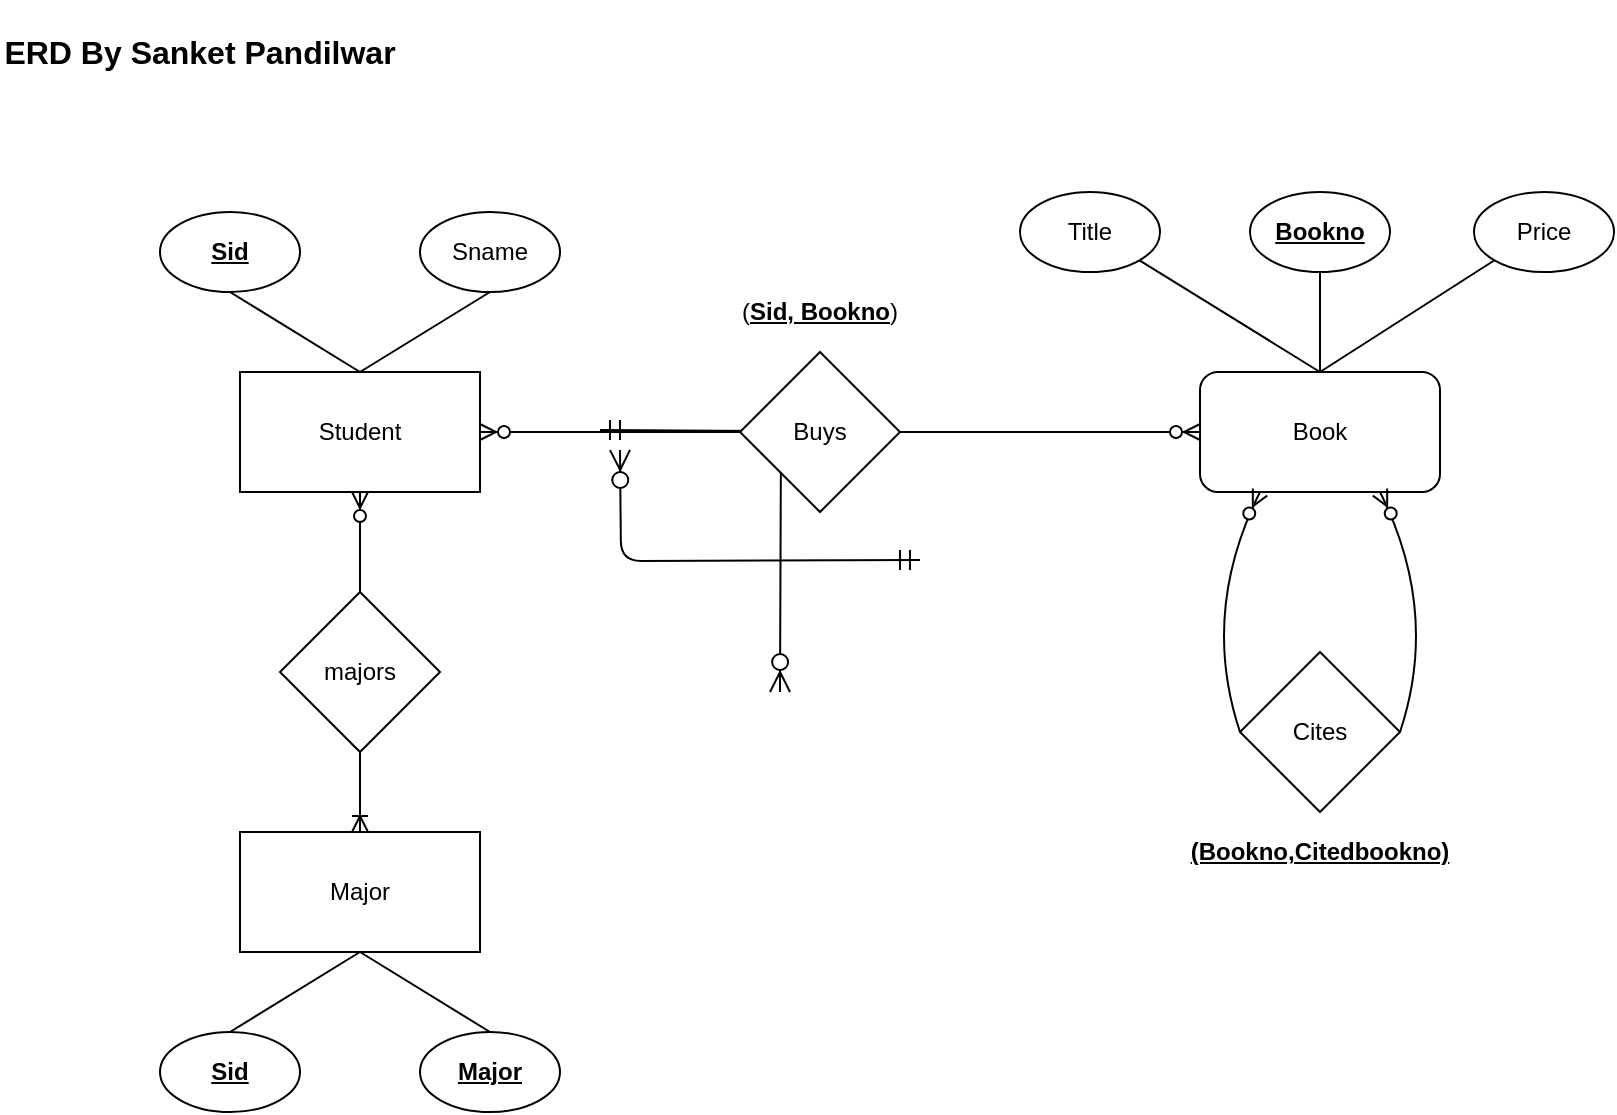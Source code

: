 <mxfile version="12.9.14" type="device"><diagram id="C5RBs43oDa-KdzZeNtuy" name="Page-1"><mxGraphModel dx="966" dy="1746" grid="1" gridSize="10" guides="1" tooltips="1" connect="1" arrows="1" fold="1" page="1" pageScale="1" pageWidth="827" pageHeight="1169" math="0" shadow="0"><root><mxCell id="WIyWlLk6GJQsqaUBKTNV-0"/><mxCell id="WIyWlLk6GJQsqaUBKTNV-1" parent="WIyWlLk6GJQsqaUBKTNV-0"/><mxCell id="zkfFHV4jXpPFQw0GAbJ--63" value="" style="edgeStyle=orthogonalEdgeStyle;endArrow=ERzeroToMany;startArrow=ERmandOne;shadow=0;strokeWidth=1;endSize=8;startSize=8;" parent="WIyWlLk6GJQsqaUBKTNV-1" target="zkfFHV4jXpPFQw0GAbJ--57" edge="1"><mxGeometry width="100" height="100" relative="1" as="geometry"><mxPoint x="320" y="159" as="sourcePoint"/><mxPoint x="410" y="290" as="targetPoint"/></mxGeometry></mxCell><mxCell id="zkfFHV4jXpPFQw0GAbJ--71" value="" style="edgeStyle=orthogonalEdgeStyle;endArrow=ERzeroToMany;startArrow=ERmandOne;shadow=0;strokeWidth=1;endSize=8;startSize=8;" parent="WIyWlLk6GJQsqaUBKTNV-1" target="zkfFHV4jXpPFQw0GAbJ--64" edge="1"><mxGeometry width="100" height="100" relative="1" as="geometry"><mxPoint x="480" y="224" as="sourcePoint"/><mxPoint x="330" y="169" as="targetPoint"/><Array as="points"/></mxGeometry></mxCell><mxCell id="XXGqP_p8XDXhdoLFkecP-0" value="Student" style="rounded=0;whiteSpace=wrap;html=1;" vertex="1" parent="WIyWlLk6GJQsqaUBKTNV-1"><mxGeometry x="140" y="130" width="120" height="60" as="geometry"/></mxCell><mxCell id="XXGqP_p8XDXhdoLFkecP-1" value="Book" style="rounded=1;whiteSpace=wrap;html=1;" vertex="1" parent="WIyWlLk6GJQsqaUBKTNV-1"><mxGeometry x="620" y="130" width="120" height="60" as="geometry"/></mxCell><mxCell id="XXGqP_p8XDXhdoLFkecP-2" value="Major" style="rounded=0;whiteSpace=wrap;html=1;" vertex="1" parent="WIyWlLk6GJQsqaUBKTNV-1"><mxGeometry x="140" y="360" width="120" height="60" as="geometry"/></mxCell><mxCell id="XXGqP_p8XDXhdoLFkecP-3" value="Buys" style="rhombus;whiteSpace=wrap;html=1;" vertex="1" parent="WIyWlLk6GJQsqaUBKTNV-1"><mxGeometry x="390" y="120" width="80" height="80" as="geometry"/></mxCell><mxCell id="XXGqP_p8XDXhdoLFkecP-4" value="Cites" style="rhombus;whiteSpace=wrap;html=1;" vertex="1" parent="WIyWlLk6GJQsqaUBKTNV-1"><mxGeometry x="640" y="270" width="80" height="80" as="geometry"/></mxCell><mxCell id="XXGqP_p8XDXhdoLFkecP-5" value="" style="endArrow=none;html=1;exitX=1;exitY=0.5;exitDx=0;exitDy=0;entryX=0;entryY=0.5;entryDx=0;entryDy=0;endFill=0;startArrow=ERzeroToMany;startFill=1;" edge="1" parent="WIyWlLk6GJQsqaUBKTNV-1" source="XXGqP_p8XDXhdoLFkecP-0" target="XXGqP_p8XDXhdoLFkecP-3"><mxGeometry width="50" height="50" relative="1" as="geometry"><mxPoint x="390" y="310" as="sourcePoint"/><mxPoint x="440" y="260" as="targetPoint"/></mxGeometry></mxCell><mxCell id="XXGqP_p8XDXhdoLFkecP-6" value="" style="endArrow=ERzeroToMany;html=1;exitX=1;exitY=0.5;exitDx=0;exitDy=0;entryX=0;entryY=0.5;entryDx=0;entryDy=0;startArrow=none;startFill=0;endFill=1;" edge="1" parent="WIyWlLk6GJQsqaUBKTNV-1" source="XXGqP_p8XDXhdoLFkecP-3" target="XXGqP_p8XDXhdoLFkecP-1"><mxGeometry width="50" height="50" relative="1" as="geometry"><mxPoint x="520" y="270" as="sourcePoint"/><mxPoint x="570" y="220" as="targetPoint"/></mxGeometry></mxCell><mxCell id="XXGqP_p8XDXhdoLFkecP-7" value="" style="endArrow=none;html=1;entryX=0;entryY=0.5;entryDx=0;entryDy=0;exitX=0.25;exitY=1;exitDx=0;exitDy=0;curved=1;startArrow=ERzeroToMany;startFill=1;" edge="1" parent="WIyWlLk6GJQsqaUBKTNV-1" source="XXGqP_p8XDXhdoLFkecP-1" target="XXGqP_p8XDXhdoLFkecP-4"><mxGeometry width="50" height="50" relative="1" as="geometry"><mxPoint x="390" y="310" as="sourcePoint"/><mxPoint x="440" y="260" as="targetPoint"/><Array as="points"><mxPoint x="620" y="250"/></Array></mxGeometry></mxCell><mxCell id="XXGqP_p8XDXhdoLFkecP-8" value="" style="endArrow=none;html=1;entryX=1;entryY=0.5;entryDx=0;entryDy=0;exitX=0.75;exitY=1;exitDx=0;exitDy=0;curved=1;endFill=0;startArrow=ERzeroToMany;startFill=1;" edge="1" parent="WIyWlLk6GJQsqaUBKTNV-1" source="XXGqP_p8XDXhdoLFkecP-1" target="XXGqP_p8XDXhdoLFkecP-4"><mxGeometry width="50" height="50" relative="1" as="geometry"><mxPoint x="390" y="310" as="sourcePoint"/><mxPoint x="440" y="260" as="targetPoint"/><Array as="points"><mxPoint x="740" y="250"/></Array></mxGeometry></mxCell><mxCell id="XXGqP_p8XDXhdoLFkecP-9" value="" style="endArrow=none;html=1;exitX=0.5;exitY=0;exitDx=0;exitDy=0;endFill=0;startArrow=ERoneToMany;startFill=0;entryX=0.5;entryY=1;entryDx=0;entryDy=0;" edge="1" parent="WIyWlLk6GJQsqaUBKTNV-1" source="XXGqP_p8XDXhdoLFkecP-2" target="XXGqP_p8XDXhdoLFkecP-39"><mxGeometry width="50" height="50" relative="1" as="geometry"><mxPoint x="390" y="310" as="sourcePoint"/><mxPoint x="200" y="310" as="targetPoint"/><Array as="points"/></mxGeometry></mxCell><mxCell id="XXGqP_p8XDXhdoLFkecP-19" style="edgeStyle=none;orthogonalLoop=1;jettySize=auto;html=1;exitX=0.5;exitY=0;exitDx=0;exitDy=0;startArrow=none;startFill=0;endArrow=none;endFill=0;entryX=0.5;entryY=1;entryDx=0;entryDy=0;" edge="1" parent="WIyWlLk6GJQsqaUBKTNV-1" source="XXGqP_p8XDXhdoLFkecP-15" target="XXGqP_p8XDXhdoLFkecP-2"><mxGeometry relative="1" as="geometry"><mxPoint x="200" y="360" as="targetPoint"/></mxGeometry></mxCell><mxCell id="XXGqP_p8XDXhdoLFkecP-15" value="Sid" style="ellipse;whiteSpace=wrap;html=1;fontStyle=5" vertex="1" parent="WIyWlLk6GJQsqaUBKTNV-1"><mxGeometry x="100" y="460" width="70" height="40" as="geometry"/></mxCell><mxCell id="XXGqP_p8XDXhdoLFkecP-36" style="edgeStyle=none;orthogonalLoop=1;jettySize=auto;html=1;exitX=0;exitY=1;exitDx=0;exitDy=0;startArrow=none;startFill=0;endArrow=none;endFill=0;" edge="1" parent="WIyWlLk6GJQsqaUBKTNV-1" source="XXGqP_p8XDXhdoLFkecP-16"><mxGeometry relative="1" as="geometry"><mxPoint x="680" y="130" as="targetPoint"/></mxGeometry></mxCell><mxCell id="XXGqP_p8XDXhdoLFkecP-16" value="Price" style="ellipse;whiteSpace=wrap;html=1;" vertex="1" parent="WIyWlLk6GJQsqaUBKTNV-1"><mxGeometry x="757" y="40" width="70" height="40" as="geometry"/></mxCell><mxCell id="XXGqP_p8XDXhdoLFkecP-20" style="edgeStyle=none;orthogonalLoop=1;jettySize=auto;html=1;exitX=0.5;exitY=0;exitDx=0;exitDy=0;startArrow=none;startFill=0;endArrow=none;endFill=0;entryX=0.5;entryY=1;entryDx=0;entryDy=0;" edge="1" parent="WIyWlLk6GJQsqaUBKTNV-1" source="XXGqP_p8XDXhdoLFkecP-17" target="XXGqP_p8XDXhdoLFkecP-2"><mxGeometry relative="1" as="geometry"><mxPoint x="200" y="360" as="targetPoint"/></mxGeometry></mxCell><mxCell id="XXGqP_p8XDXhdoLFkecP-17" value="Major" style="ellipse;whiteSpace=wrap;html=1;fontStyle=5" vertex="1" parent="WIyWlLk6GJQsqaUBKTNV-1"><mxGeometry x="230" y="460" width="70" height="40" as="geometry"/></mxCell><mxCell id="XXGqP_p8XDXhdoLFkecP-23" style="edgeStyle=none;orthogonalLoop=1;jettySize=auto;html=1;exitX=0.5;exitY=1;exitDx=0;exitDy=0;entryX=0.5;entryY=0;entryDx=0;entryDy=0;startArrow=none;startFill=0;endArrow=none;endFill=0;" edge="1" parent="WIyWlLk6GJQsqaUBKTNV-1" source="XXGqP_p8XDXhdoLFkecP-21" target="XXGqP_p8XDXhdoLFkecP-0"><mxGeometry relative="1" as="geometry"/></mxCell><mxCell id="XXGqP_p8XDXhdoLFkecP-21" value="&lt;u&gt;Sid&lt;/u&gt;" style="ellipse;whiteSpace=wrap;html=1;fontStyle=1" vertex="1" parent="WIyWlLk6GJQsqaUBKTNV-1"><mxGeometry x="100" y="50" width="70" height="40" as="geometry"/></mxCell><mxCell id="XXGqP_p8XDXhdoLFkecP-24" style="edgeStyle=none;orthogonalLoop=1;jettySize=auto;html=1;exitX=0.5;exitY=1;exitDx=0;exitDy=0;startArrow=none;startFill=0;endArrow=none;endFill=0;" edge="1" parent="WIyWlLk6GJQsqaUBKTNV-1" source="XXGqP_p8XDXhdoLFkecP-22"><mxGeometry relative="1" as="geometry"><mxPoint x="200" y="130" as="targetPoint"/></mxGeometry></mxCell><mxCell id="XXGqP_p8XDXhdoLFkecP-22" value="Sname" style="ellipse;whiteSpace=wrap;html=1;" vertex="1" parent="WIyWlLk6GJQsqaUBKTNV-1"><mxGeometry x="230" y="50" width="70" height="40" as="geometry"/></mxCell><mxCell id="XXGqP_p8XDXhdoLFkecP-25" value="(&lt;u&gt;&lt;b&gt;Sid, Bookno&lt;/b&gt;&lt;/u&gt;)" style="text;html=1;strokeColor=none;fillColor=none;align=center;verticalAlign=middle;whiteSpace=wrap;rounded=0;" vertex="1" parent="WIyWlLk6GJQsqaUBKTNV-1"><mxGeometry x="375" y="90" width="110" height="20" as="geometry"/></mxCell><mxCell id="XXGqP_p8XDXhdoLFkecP-28" value="&lt;b&gt;&lt;u&gt;(Bookno,Citedbookno)&lt;/u&gt;&lt;/b&gt;" style="text;html=1;strokeColor=none;fillColor=none;align=center;verticalAlign=middle;whiteSpace=wrap;rounded=0;" vertex="1" parent="WIyWlLk6GJQsqaUBKTNV-1"><mxGeometry x="625" y="360" width="110" height="20" as="geometry"/></mxCell><mxCell id="XXGqP_p8XDXhdoLFkecP-35" style="edgeStyle=none;orthogonalLoop=1;jettySize=auto;html=1;exitX=0.5;exitY=1;exitDx=0;exitDy=0;startArrow=none;startFill=0;endArrow=none;endFill=0;" edge="1" parent="WIyWlLk6GJQsqaUBKTNV-1" source="XXGqP_p8XDXhdoLFkecP-32"><mxGeometry relative="1" as="geometry"><mxPoint x="680" y="130" as="targetPoint"/></mxGeometry></mxCell><mxCell id="XXGqP_p8XDXhdoLFkecP-32" value="Bookno" style="ellipse;whiteSpace=wrap;html=1;fontStyle=5" vertex="1" parent="WIyWlLk6GJQsqaUBKTNV-1"><mxGeometry x="645" y="40" width="70" height="40" as="geometry"/></mxCell><mxCell id="XXGqP_p8XDXhdoLFkecP-34" style="edgeStyle=none;orthogonalLoop=1;jettySize=auto;html=1;exitX=1;exitY=1;exitDx=0;exitDy=0;entryX=0.5;entryY=0;entryDx=0;entryDy=0;startArrow=none;startFill=0;endArrow=none;endFill=0;" edge="1" parent="WIyWlLk6GJQsqaUBKTNV-1" source="XXGqP_p8XDXhdoLFkecP-33" target="XXGqP_p8XDXhdoLFkecP-1"><mxGeometry relative="1" as="geometry"/></mxCell><mxCell id="XXGqP_p8XDXhdoLFkecP-33" value="Title" style="ellipse;whiteSpace=wrap;html=1;" vertex="1" parent="WIyWlLk6GJQsqaUBKTNV-1"><mxGeometry x="530" y="40" width="70" height="40" as="geometry"/></mxCell><mxCell id="XXGqP_p8XDXhdoLFkecP-40" style="edgeStyle=none;orthogonalLoop=1;jettySize=auto;html=1;exitX=0.5;exitY=0;exitDx=0;exitDy=0;entryX=0.5;entryY=1;entryDx=0;entryDy=0;startArrow=none;startFill=0;endArrow=ERzeroToMany;endFill=1;" edge="1" parent="WIyWlLk6GJQsqaUBKTNV-1" source="XXGqP_p8XDXhdoLFkecP-39" target="XXGqP_p8XDXhdoLFkecP-0"><mxGeometry relative="1" as="geometry"/></mxCell><mxCell id="XXGqP_p8XDXhdoLFkecP-39" value="majors" style="rhombus;whiteSpace=wrap;html=1;" vertex="1" parent="WIyWlLk6GJQsqaUBKTNV-1"><mxGeometry x="160" y="240" width="80" height="80" as="geometry"/></mxCell><mxCell id="XXGqP_p8XDXhdoLFkecP-41" value="&lt;h2&gt;&lt;b&gt;&lt;font style=&quot;font-size: 16px&quot;&gt;ERD By Sanket Pandilwar&lt;/font&gt;&lt;/b&gt;&lt;/h2&gt;" style="text;html=1;strokeColor=none;fillColor=none;align=center;verticalAlign=middle;whiteSpace=wrap;rounded=0;" vertex="1" parent="WIyWlLk6GJQsqaUBKTNV-1"><mxGeometry x="20" y="-40" width="200" height="20" as="geometry"/></mxCell></root></mxGraphModel></diagram></mxfile>